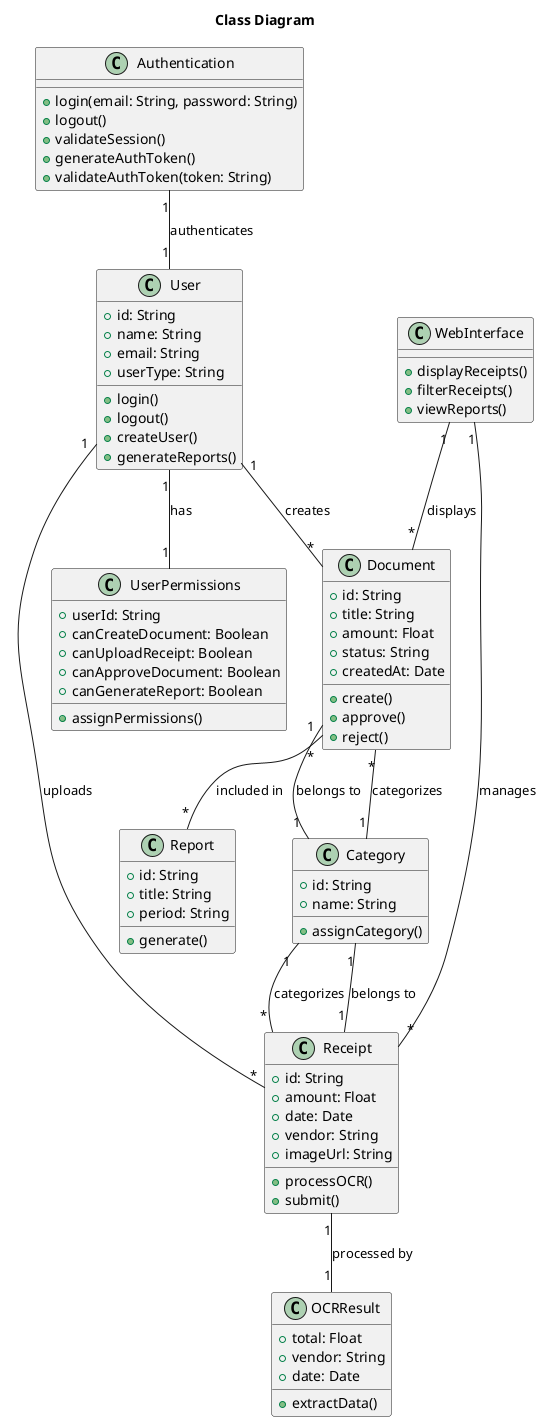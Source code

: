 @startuml class diagram
title Class Diagram

class User {
  +id: String
  +name: String
  +email: String
  +userType: String
  +login()
  +logout()
  +createUser()
  +generateReports()
}

class Document {
  +id: String
  +title: String
  +amount: Float
  +status: String
  +createdAt: Date
  +create()
  +approve()
  +reject()
}

class Receipt {
  +id: String
  +amount: Float
  +date: Date
  +vendor: String
  +imageUrl: String
  +processOCR()
  +submit()
}

class Category {
  +id: String
  +name: String
  +assignCategory()
}

class Report {
  +id: String
  +title: String
  +period: String
  +generate()
}

class OCRResult {
  +total: Float
  +vendor: String
  +date: Date
  +extractData()
}

class UserPermissions {
  +userId: String
  +canCreateDocument: Boolean
  +canUploadReceipt: Boolean
  +canApproveDocument: Boolean
  +canGenerateReport: Boolean
  +assignPermissions()
}

class Authentication {
  +login(email: String, password: String)
  +logout()
  +validateSession()
  +generateAuthToken()
  +validateAuthToken(token: String)
}

class WebInterface {
  +displayReceipts()
  +filterReceipts()
  +viewReports()
}

User "1" -- "*" Document : "creates"
User "1" -- "*" Receipt : "uploads"
Category "1" -- "*" Document : "categorizes"
Category "1" -- "*" Receipt : "categorizes"
Document "1" -- "1" Category : "belongs to"
Receipt "1" -- "1" Category : "belongs to"
Receipt "1" -- "1" OCRResult : "processed by"
Document "*" -- "*" Report : "included in"
User "1" -- "1" UserPermissions : "has"
WebInterface "1" -- "*" Document : "displays"
WebInterface "1" -- "*" Receipt : "manages"
Authentication "1" -- "1" User : "authenticates"
@enduml

